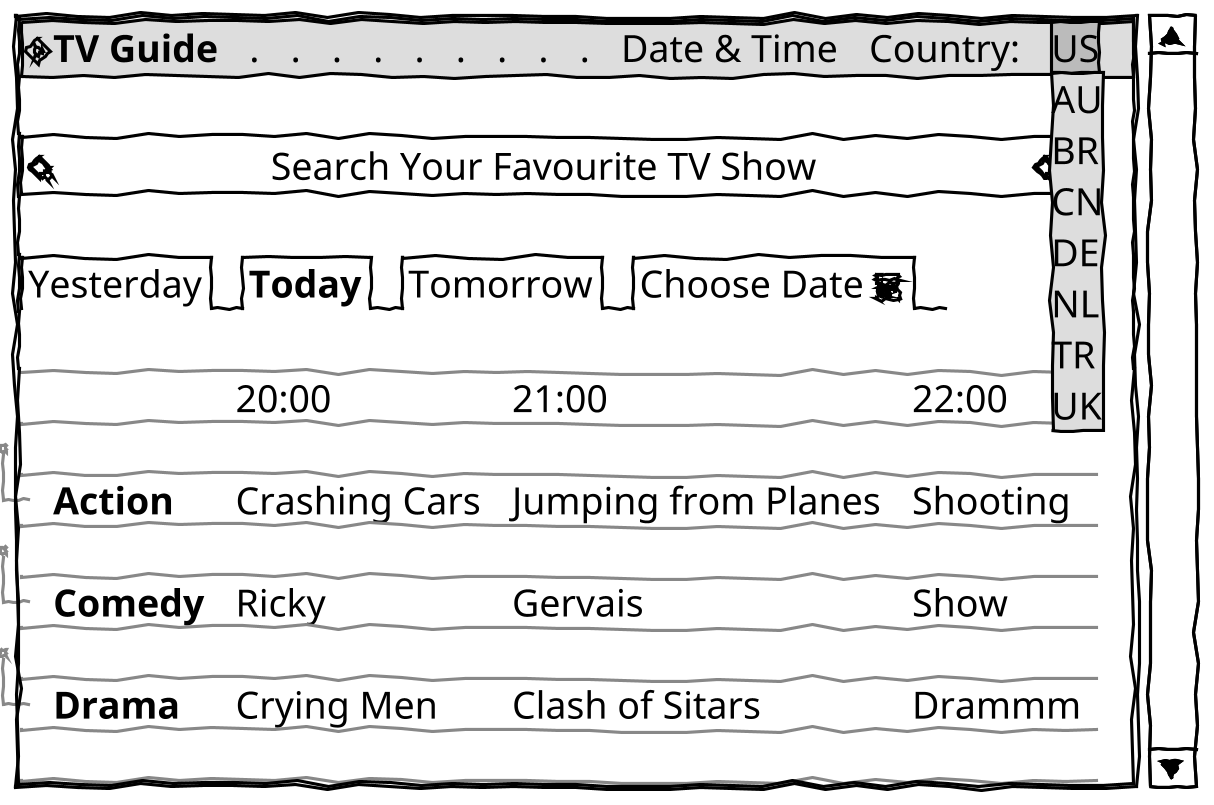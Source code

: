@startsalt
skinparam dpi 300
skinparam handwritten true
skinparam Backgroundcolor white
{SI
{+
{* <&play-circle><b>TV Guide | .|.|.|.|.|.|.|.|.|Date & Time | Country: | US
 US | AU| BR | CN | DE | NL | TR | UK }
.
{+
<&magnifying-glass>                      Search Your Favourite TV Show                      <&magnifying-glass>
}
.
{/ Yesterday | <b>Today | Tomorrow | Choose Date <&calendar>  }
.
{T-
+           | 20:00 | 21:00 | 22:00
.
+ <b>Action | Crashing Cars | Jumping from Planes | Shooting
.
+ <b>Comedy | Ricky | Gervais | Show
.
+ <b>Drama  | Crying Men | Clash of Sitars | Drammm
.
}
}
}
@endsalt